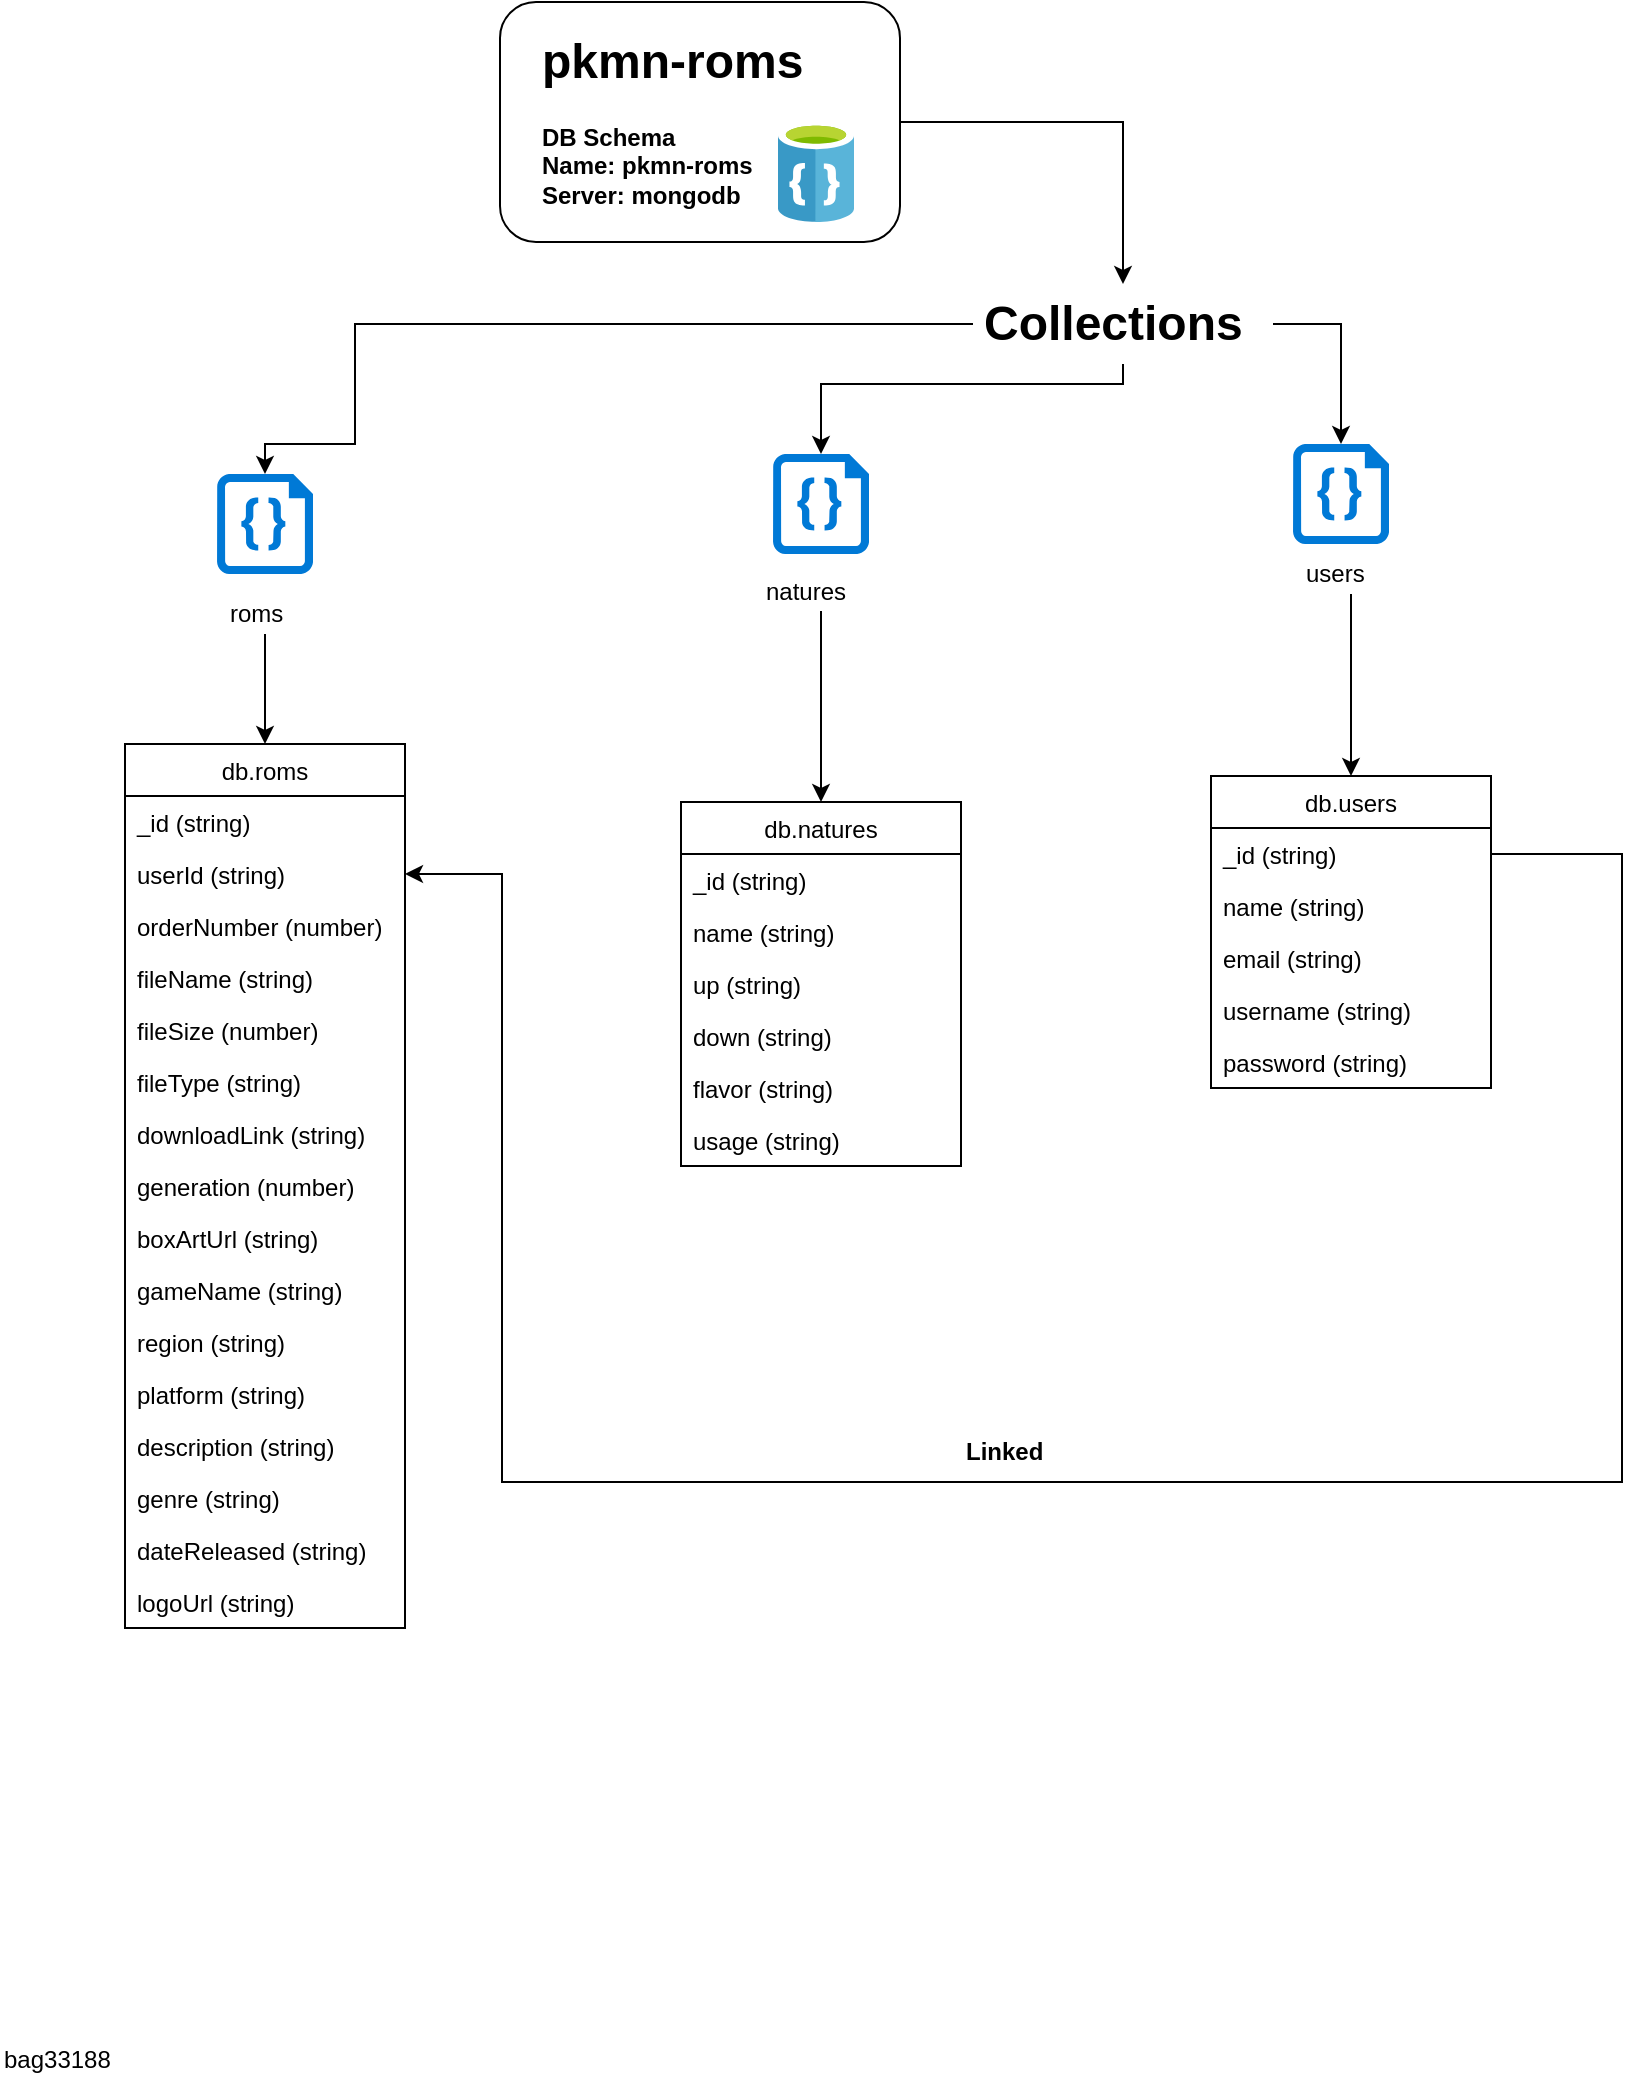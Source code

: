 <mxfile version="10.8.0" type="device"><diagram id="E6PA-jvAOM-AGGO6xn86" name="pkmn-roms"><mxGraphModel dx="842" dy="697" grid="1" gridSize="10" guides="1" tooltips="1" connect="1" arrows="1" fold="1" page="1" pageScale="1" pageWidth="850" pageHeight="1100" background="#ffffff" math="0" shadow="0"><root><mxCell id="0"/><mxCell id="1" parent="0"/><mxCell id="FqDhQooaYubb9CE_JD2d-36" value="" style="rounded=1;whiteSpace=wrap;html=1;fillColor=none;" parent="1" vertex="1"><mxGeometry x="259" y="50" width="200" height="120" as="geometry"/></mxCell><mxCell id="FqDhQooaYubb9CE_JD2d-3" value="&lt;h1&gt;pkmn-roms&lt;/h1&gt;&lt;div&gt;&lt;b&gt;DB Schema&lt;/b&gt;&lt;/div&gt;&lt;div&gt;&lt;b&gt;Name: pkmn-roms&lt;/b&gt;&lt;/div&gt;&lt;div&gt;&lt;b&gt;Server: mongodb&lt;/b&gt;&lt;br&gt;&lt;/div&gt;" style="text;html=1;strokeColor=none;fillColor=none;spacing=5;spacingTop=-20;whiteSpace=wrap;overflow=hidden;rounded=0;" parent="1" vertex="1"><mxGeometry x="275" y="60" width="190" height="120" as="geometry"/></mxCell><mxCell id="FqDhQooaYubb9CE_JD2d-4" value="" style="shadow=0;dashed=0;html=1;strokeColor=none;fillColor=#0079D6;labelPosition=center;verticalLabelPosition=bottom;verticalAlign=top;align=center;shape=mxgraph.azure.code_file;fillColor=#0079D6;pointerEvents=1;" parent="1" vertex="1"><mxGeometry x="117.5" y="286" width="48" height="50" as="geometry"/></mxCell><mxCell id="FqDhQooaYubb9CE_JD2d-7" style="edgeStyle=orthogonalEdgeStyle;rounded=0;orthogonalLoop=1;jettySize=auto;html=1;entryX=0.5;entryY=0;entryDx=0;entryDy=0;entryPerimeter=0;" parent="1" source="FqDhQooaYubb9CE_JD2d-6" target="FqDhQooaYubb9CE_JD2d-4" edge="1"><mxGeometry relative="1" as="geometry"><Array as="points"><mxPoint x="186.5" y="211"/><mxPoint x="186.5" y="271"/></Array></mxGeometry></mxCell><mxCell id="FqDhQooaYubb9CE_JD2d-12" style="edgeStyle=orthogonalEdgeStyle;rounded=0;orthogonalLoop=1;jettySize=auto;html=1;entryX=0.5;entryY=0;entryDx=0;entryDy=0;entryPerimeter=0;" parent="1" source="FqDhQooaYubb9CE_JD2d-6" target="FqDhQooaYubb9CE_JD2d-10" edge="1"><mxGeometry relative="1" as="geometry"/></mxCell><mxCell id="Xw4h5CJMWt59uEP5FPLc-23" style="edgeStyle=orthogonalEdgeStyle;rounded=0;orthogonalLoop=1;jettySize=auto;html=1;entryX=0.5;entryY=0;entryDx=0;entryDy=0;entryPerimeter=0;" parent="1" source="FqDhQooaYubb9CE_JD2d-6" target="Xw4h5CJMWt59uEP5FPLc-22" edge="1"><mxGeometry relative="1" as="geometry"><Array as="points"><mxPoint x="570.5" y="241"/><mxPoint x="419.5" y="241"/></Array></mxGeometry></mxCell><mxCell id="FqDhQooaYubb9CE_JD2d-6" value="&lt;h1&gt;Collections&lt;/h1&gt;" style="text;html=1;strokeColor=none;fillColor=none;spacing=5;spacingTop=-20;whiteSpace=wrap;overflow=hidden;rounded=0;" parent="1" vertex="1"><mxGeometry x="495.5" y="191" width="150" height="40" as="geometry"/></mxCell><mxCell id="FqDhQooaYubb9CE_JD2d-28" style="edgeStyle=orthogonalEdgeStyle;rounded=0;orthogonalLoop=1;jettySize=auto;html=1;entryX=0.5;entryY=0;entryDx=0;entryDy=0;" parent="1" source="FqDhQooaYubb9CE_JD2d-8" target="FqDhQooaYubb9CE_JD2d-13" edge="1"><mxGeometry relative="1" as="geometry"/></mxCell><mxCell id="FqDhQooaYubb9CE_JD2d-8" value="roms" style="text;html=1;resizable=0;points=[];autosize=1;align=left;verticalAlign=top;spacingTop=-4;" parent="1" vertex="1"><mxGeometry x="121.5" y="346" width="40" height="20" as="geometry"/></mxCell><mxCell id="gHx3hPXOTKzYIlKHV2jq-3" style="edgeStyle=orthogonalEdgeStyle;rounded=0;orthogonalLoop=1;jettySize=auto;html=1;entryX=0.5;entryY=0;entryDx=0;entryDy=0;" parent="1" source="FqDhQooaYubb9CE_JD2d-9" target="FqDhQooaYubb9CE_JD2d-29" edge="1"><mxGeometry relative="1" as="geometry"/></mxCell><mxCell id="FqDhQooaYubb9CE_JD2d-9" value="users&lt;br&gt;" style="text;html=1;resizable=0;points=[];autosize=1;align=left;verticalAlign=top;spacingTop=-4;" parent="1" vertex="1"><mxGeometry x="659.5" y="326" width="50" height="20" as="geometry"/></mxCell><mxCell id="FqDhQooaYubb9CE_JD2d-10" value="" style="shadow=0;dashed=0;html=1;strokeColor=none;fillColor=#0079D6;labelPosition=center;verticalLabelPosition=bottom;verticalAlign=top;align=center;shape=mxgraph.azure.code_file;fillColor=#0079D6;pointerEvents=1;" parent="1" vertex="1"><mxGeometry x="655.5" y="271" width="48" height="50" as="geometry"/></mxCell><mxCell id="FqDhQooaYubb9CE_JD2d-11" value="" style="aspect=fixed;html=1;perimeter=none;align=center;shadow=0;dashed=0;image;fontSize=12;image=img/lib/mscae/DocumentDB.svg;" parent="1" vertex="1"><mxGeometry x="398" y="110" width="38" height="50" as="geometry"/></mxCell><mxCell id="FqDhQooaYubb9CE_JD2d-13" value="db.roms" style="swimlane;fontStyle=0;childLayout=stackLayout;horizontal=1;startSize=26;fillColor=none;horizontalStack=0;resizeParent=1;resizeParentMax=0;resizeLast=0;collapsible=1;marginBottom=0;" parent="1" vertex="1"><mxGeometry x="71.5" y="421" width="140" height="442" as="geometry"/></mxCell><mxCell id="FqDhQooaYubb9CE_JD2d-14" value="_id (string)" style="text;strokeColor=none;fillColor=none;align=left;verticalAlign=top;spacingLeft=4;spacingRight=4;overflow=hidden;rotatable=0;points=[[0,0.5],[1,0.5]];portConstraint=eastwest;" parent="FqDhQooaYubb9CE_JD2d-13" vertex="1"><mxGeometry y="26" width="140" height="26" as="geometry"/></mxCell><mxCell id="V3O_UobMBwWVDZQV5-iU-1" value="userId (string)" style="text;strokeColor=none;fillColor=none;align=left;verticalAlign=top;spacingLeft=4;spacingRight=4;overflow=hidden;rotatable=0;points=[[0,0.5],[1,0.5]];portConstraint=eastwest;" parent="FqDhQooaYubb9CE_JD2d-13" vertex="1"><mxGeometry y="52" width="140" height="26" as="geometry"/></mxCell><mxCell id="XmJo_EmVTkkCtFiB7l0b-1" value="orderNumber (number)" style="text;strokeColor=none;fillColor=none;align=left;verticalAlign=top;spacingLeft=4;spacingRight=4;overflow=hidden;rotatable=0;points=[[0,0.5],[1,0.5]];portConstraint=eastwest;" parent="FqDhQooaYubb9CE_JD2d-13" vertex="1"><mxGeometry y="78" width="140" height="26" as="geometry"/></mxCell><mxCell id="FqDhQooaYubb9CE_JD2d-15" value="fileName (string)" style="text;strokeColor=none;fillColor=none;align=left;verticalAlign=top;spacingLeft=4;spacingRight=4;overflow=hidden;rotatable=0;points=[[0,0.5],[1,0.5]];portConstraint=eastwest;" parent="FqDhQooaYubb9CE_JD2d-13" vertex="1"><mxGeometry y="104" width="140" height="26" as="geometry"/></mxCell><mxCell id="FqDhQooaYubb9CE_JD2d-16" value="fileSize (number)" style="text;strokeColor=none;fillColor=none;align=left;verticalAlign=top;spacingLeft=4;spacingRight=4;overflow=hidden;rotatable=0;points=[[0,0.5],[1,0.5]];portConstraint=eastwest;" parent="FqDhQooaYubb9CE_JD2d-13" vertex="1"><mxGeometry y="130" width="140" height="26" as="geometry"/></mxCell><mxCell id="FqDhQooaYubb9CE_JD2d-17" value="fileType (string)" style="text;strokeColor=none;fillColor=none;align=left;verticalAlign=top;spacingLeft=4;spacingRight=4;overflow=hidden;rotatable=0;points=[[0,0.5],[1,0.5]];portConstraint=eastwest;" parent="FqDhQooaYubb9CE_JD2d-13" vertex="1"><mxGeometry y="156" width="140" height="26" as="geometry"/></mxCell><mxCell id="FqDhQooaYubb9CE_JD2d-18" value="downloadLink (string)" style="text;strokeColor=none;fillColor=none;align=left;verticalAlign=top;spacingLeft=4;spacingRight=4;overflow=hidden;rotatable=0;points=[[0,0.5],[1,0.5]];portConstraint=eastwest;" parent="FqDhQooaYubb9CE_JD2d-13" vertex="1"><mxGeometry y="182" width="140" height="26" as="geometry"/></mxCell><mxCell id="FqDhQooaYubb9CE_JD2d-19" value="generation (number)" style="text;strokeColor=none;fillColor=none;align=left;verticalAlign=top;spacingLeft=4;spacingRight=4;overflow=hidden;rotatable=0;points=[[0,0.5],[1,0.5]];portConstraint=eastwest;" parent="FqDhQooaYubb9CE_JD2d-13" vertex="1"><mxGeometry y="208" width="140" height="26" as="geometry"/></mxCell><mxCell id="FqDhQooaYubb9CE_JD2d-20" value="boxArtUrl (string)" style="text;strokeColor=none;fillColor=none;align=left;verticalAlign=top;spacingLeft=4;spacingRight=4;overflow=hidden;rotatable=0;points=[[0,0.5],[1,0.5]];portConstraint=eastwest;" parent="FqDhQooaYubb9CE_JD2d-13" vertex="1"><mxGeometry y="234" width="140" height="26" as="geometry"/></mxCell><mxCell id="FqDhQooaYubb9CE_JD2d-21" value="gameName (string)" style="text;strokeColor=none;fillColor=none;align=left;verticalAlign=top;spacingLeft=4;spacingRight=4;overflow=hidden;rotatable=0;points=[[0,0.5],[1,0.5]];portConstraint=eastwest;" parent="FqDhQooaYubb9CE_JD2d-13" vertex="1"><mxGeometry y="260" width="140" height="26" as="geometry"/></mxCell><mxCell id="FqDhQooaYubb9CE_JD2d-22" value="region (string)" style="text;strokeColor=none;fillColor=none;align=left;verticalAlign=top;spacingLeft=4;spacingRight=4;overflow=hidden;rotatable=0;points=[[0,0.5],[1,0.5]];portConstraint=eastwest;" parent="FqDhQooaYubb9CE_JD2d-13" vertex="1"><mxGeometry y="286" width="140" height="26" as="geometry"/></mxCell><mxCell id="FqDhQooaYubb9CE_JD2d-23" value="platform (string)" style="text;strokeColor=none;fillColor=none;align=left;verticalAlign=top;spacingLeft=4;spacingRight=4;overflow=hidden;rotatable=0;points=[[0,0.5],[1,0.5]];portConstraint=eastwest;" parent="FqDhQooaYubb9CE_JD2d-13" vertex="1"><mxGeometry y="312" width="140" height="26" as="geometry"/></mxCell><mxCell id="FqDhQooaYubb9CE_JD2d-24" value="description (string)" style="text;strokeColor=none;fillColor=none;align=left;verticalAlign=top;spacingLeft=4;spacingRight=4;overflow=hidden;rotatable=0;points=[[0,0.5],[1,0.5]];portConstraint=eastwest;" parent="FqDhQooaYubb9CE_JD2d-13" vertex="1"><mxGeometry y="338" width="140" height="26" as="geometry"/></mxCell><mxCell id="FqDhQooaYubb9CE_JD2d-25" value="genre (string)" style="text;strokeColor=none;fillColor=none;align=left;verticalAlign=top;spacingLeft=4;spacingRight=4;overflow=hidden;rotatable=0;points=[[0,0.5],[1,0.5]];portConstraint=eastwest;" parent="FqDhQooaYubb9CE_JD2d-13" vertex="1"><mxGeometry y="364" width="140" height="26" as="geometry"/></mxCell><mxCell id="FqDhQooaYubb9CE_JD2d-26" value="dateReleased (string)" style="text;strokeColor=none;fillColor=none;align=left;verticalAlign=top;spacingLeft=4;spacingRight=4;overflow=hidden;rotatable=0;points=[[0,0.5],[1,0.5]];portConstraint=eastwest;" parent="FqDhQooaYubb9CE_JD2d-13" vertex="1"><mxGeometry y="390" width="140" height="26" as="geometry"/></mxCell><mxCell id="FqDhQooaYubb9CE_JD2d-27" value="logoUrl (string)" style="text;strokeColor=none;fillColor=none;align=left;verticalAlign=top;spacingLeft=4;spacingRight=4;overflow=hidden;rotatable=0;points=[[0,0.5],[1,0.5]];portConstraint=eastwest;" parent="FqDhQooaYubb9CE_JD2d-13" vertex="1"><mxGeometry y="416" width="140" height="26" as="geometry"/></mxCell><mxCell id="FqDhQooaYubb9CE_JD2d-29" value="db.users" style="swimlane;fontStyle=0;childLayout=stackLayout;horizontal=1;startSize=26;fillColor=none;horizontalStack=0;resizeParent=1;resizeParentMax=0;resizeLast=0;collapsible=1;marginBottom=0;" parent="1" vertex="1"><mxGeometry x="614.5" y="437" width="140" height="156" as="geometry"/></mxCell><mxCell id="FqDhQooaYubb9CE_JD2d-30" value="_id (string)" style="text;strokeColor=none;fillColor=none;align=left;verticalAlign=top;spacingLeft=4;spacingRight=4;overflow=hidden;rotatable=0;points=[[0,0.5],[1,0.5]];portConstraint=eastwest;" parent="FqDhQooaYubb9CE_JD2d-29" vertex="1"><mxGeometry y="26" width="140" height="26" as="geometry"/></mxCell><mxCell id="FqDhQooaYubb9CE_JD2d-31" value="name (string)" style="text;strokeColor=none;fillColor=none;align=left;verticalAlign=top;spacingLeft=4;spacingRight=4;overflow=hidden;rotatable=0;points=[[0,0.5],[1,0.5]];portConstraint=eastwest;" parent="FqDhQooaYubb9CE_JD2d-29" vertex="1"><mxGeometry y="52" width="140" height="26" as="geometry"/></mxCell><mxCell id="FqDhQooaYubb9CE_JD2d-32" value="email (string)" style="text;strokeColor=none;fillColor=none;align=left;verticalAlign=top;spacingLeft=4;spacingRight=4;overflow=hidden;rotatable=0;points=[[0,0.5],[1,0.5]];portConstraint=eastwest;" parent="FqDhQooaYubb9CE_JD2d-29" vertex="1"><mxGeometry y="78" width="140" height="26" as="geometry"/></mxCell><mxCell id="FqDhQooaYubb9CE_JD2d-34" value="username (string)" style="text;strokeColor=none;fillColor=none;align=left;verticalAlign=top;spacingLeft=4;spacingRight=4;overflow=hidden;rotatable=0;points=[[0,0.5],[1,0.5]];portConstraint=eastwest;" parent="FqDhQooaYubb9CE_JD2d-29" vertex="1"><mxGeometry y="104" width="140" height="26" as="geometry"/></mxCell><mxCell id="FqDhQooaYubb9CE_JD2d-35" value="password (string)" style="text;strokeColor=none;fillColor=none;align=left;verticalAlign=top;spacingLeft=4;spacingRight=4;overflow=hidden;rotatable=0;points=[[0,0.5],[1,0.5]];portConstraint=eastwest;" parent="FqDhQooaYubb9CE_JD2d-29" vertex="1"><mxGeometry y="130" width="140" height="26" as="geometry"/></mxCell><mxCell id="FqDhQooaYubb9CE_JD2d-37" style="edgeStyle=orthogonalEdgeStyle;rounded=0;orthogonalLoop=1;jettySize=auto;html=1;exitX=1;exitY=0.5;exitDx=0;exitDy=0;entryX=0.5;entryY=0;entryDx=0;entryDy=0;" parent="1" source="FqDhQooaYubb9CE_JD2d-36" target="FqDhQooaYubb9CE_JD2d-6" edge="1"><mxGeometry relative="1" as="geometry"/></mxCell><mxCell id="1-XVMwem97vM9UV5JRxR-1" value="bag33188" style="text;html=1;resizable=0;points=[];autosize=1;align=left;verticalAlign=top;spacingTop=-4;" parent="1" vertex="1"><mxGeometry x="9" y="1069" width="70" height="20" as="geometry"/></mxCell><mxCell id="Xw4h5CJMWt59uEP5FPLc-17" value="db.natures" style="swimlane;fontStyle=0;childLayout=stackLayout;horizontal=1;startSize=26;fillColor=none;horizontalStack=0;resizeParent=1;resizeParentMax=0;resizeLast=0;collapsible=1;marginBottom=0;" parent="1" vertex="1"><mxGeometry x="349.5" y="450" width="140" height="182" as="geometry"/></mxCell><mxCell id="Xw4h5CJMWt59uEP5FPLc-18" value="_id (string)" style="text;strokeColor=none;fillColor=none;align=left;verticalAlign=top;spacingLeft=4;spacingRight=4;overflow=hidden;rotatable=0;points=[[0,0.5],[1,0.5]];portConstraint=eastwest;" parent="Xw4h5CJMWt59uEP5FPLc-17" vertex="1"><mxGeometry y="26" width="140" height="26" as="geometry"/></mxCell><mxCell id="Xw4h5CJMWt59uEP5FPLc-19" value="name (string)" style="text;strokeColor=none;fillColor=none;align=left;verticalAlign=top;spacingLeft=4;spacingRight=4;overflow=hidden;rotatable=0;points=[[0,0.5],[1,0.5]];portConstraint=eastwest;" parent="Xw4h5CJMWt59uEP5FPLc-17" vertex="1"><mxGeometry y="52" width="140" height="26" as="geometry"/></mxCell><mxCell id="Xw4h5CJMWt59uEP5FPLc-20" value="up (string)" style="text;strokeColor=none;fillColor=none;align=left;verticalAlign=top;spacingLeft=4;spacingRight=4;overflow=hidden;rotatable=0;points=[[0,0.5],[1,0.5]];portConstraint=eastwest;" parent="Xw4h5CJMWt59uEP5FPLc-17" vertex="1"><mxGeometry y="78" width="140" height="26" as="geometry"/></mxCell><mxCell id="Xw4h5CJMWt59uEP5FPLc-26" value="down (string)" style="text;strokeColor=none;fillColor=none;align=left;verticalAlign=top;spacingLeft=4;spacingRight=4;overflow=hidden;rotatable=0;points=[[0,0.5],[1,0.5]];portConstraint=eastwest;" parent="Xw4h5CJMWt59uEP5FPLc-17" vertex="1"><mxGeometry y="104" width="140" height="26" as="geometry"/></mxCell><mxCell id="YZHdzbltngUJW18KiKnX-1" value="flavor (string)" style="text;strokeColor=none;fillColor=none;align=left;verticalAlign=top;spacingLeft=4;spacingRight=4;overflow=hidden;rotatable=0;points=[[0,0.5],[1,0.5]];portConstraint=eastwest;" parent="Xw4h5CJMWt59uEP5FPLc-17" vertex="1"><mxGeometry y="130" width="140" height="26" as="geometry"/></mxCell><mxCell id="Xw4h5CJMWt59uEP5FPLc-27" value="usage (string)" style="text;strokeColor=none;fillColor=none;align=left;verticalAlign=top;spacingLeft=4;spacingRight=4;overflow=hidden;rotatable=0;points=[[0,0.5],[1,0.5]];portConstraint=eastwest;" parent="Xw4h5CJMWt59uEP5FPLc-17" vertex="1"><mxGeometry y="156" width="140" height="26" as="geometry"/></mxCell><mxCell id="Xw4h5CJMWt59uEP5FPLc-22" value="" style="shadow=0;dashed=0;html=1;strokeColor=none;fillColor=#0079D6;labelPosition=center;verticalLabelPosition=bottom;verticalAlign=top;align=center;shape=mxgraph.azure.code_file;fillColor=#0079D6;pointerEvents=1;" parent="1" vertex="1"><mxGeometry x="395.5" y="276" width="48" height="50" as="geometry"/></mxCell><mxCell id="Xw4h5CJMWt59uEP5FPLc-25" style="edgeStyle=orthogonalEdgeStyle;rounded=0;orthogonalLoop=1;jettySize=auto;html=1;entryX=0.5;entryY=0;entryDx=0;entryDy=0;" parent="1" source="Xw4h5CJMWt59uEP5FPLc-24" target="Xw4h5CJMWt59uEP5FPLc-17" edge="1"><mxGeometry relative="1" as="geometry"/></mxCell><mxCell id="Xw4h5CJMWt59uEP5FPLc-24" value="natures" style="text;html=1;resizable=0;points=[];autosize=1;align=left;verticalAlign=top;spacingTop=-4;" parent="1" vertex="1"><mxGeometry x="389.5" y="334.5" width="60" height="20" as="geometry"/></mxCell><mxCell id="84dE9yYnY8Yugc7lqL1t-1" style="edgeStyle=orthogonalEdgeStyle;rounded=0;orthogonalLoop=1;jettySize=auto;html=1;entryX=1;entryY=0.5;entryDx=0;entryDy=0;" edge="1" parent="1" source="FqDhQooaYubb9CE_JD2d-30" target="V3O_UobMBwWVDZQV5-iU-1"><mxGeometry relative="1" as="geometry"><mxPoint x="240" y="480" as="targetPoint"/><Array as="points"><mxPoint x="820" y="476"/><mxPoint x="820" y="790"/><mxPoint x="260" y="790"/><mxPoint x="260" y="486"/></Array></mxGeometry></mxCell><mxCell id="84dE9yYnY8Yugc7lqL1t-2" value="Linked" style="text;html=1;resizable=0;points=[];autosize=1;align=left;verticalAlign=top;spacingTop=-4;fontStyle=1" vertex="1" parent="1"><mxGeometry x="490" y="765" width="50" height="20" as="geometry"/></mxCell></root></mxGraphModel></diagram></mxfile>